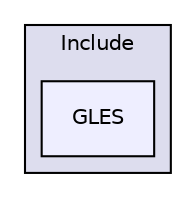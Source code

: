 digraph "PVR/SDK_3.4/Builds/Include/GLES" {
  compound=true
  node [ fontsize="10", fontname="Helvetica"];
  edge [ labelfontsize="10", labelfontname="Helvetica"];
  subgraph clusterdir_6bdf203d9981a73bbf991fc0be7876c5 {
    graph [ bgcolor="#ddddee", pencolor="black", label="Include" fontname="Helvetica", fontsize="10", URL="dir_6bdf203d9981a73bbf991fc0be7876c5.html"]
  dir_81b0fb1d3119468c893a4efe2bbdf13c [shape=box, label="GLES", style="filled", fillcolor="#eeeeff", pencolor="black", URL="dir_81b0fb1d3119468c893a4efe2bbdf13c.html"];
  }
}
